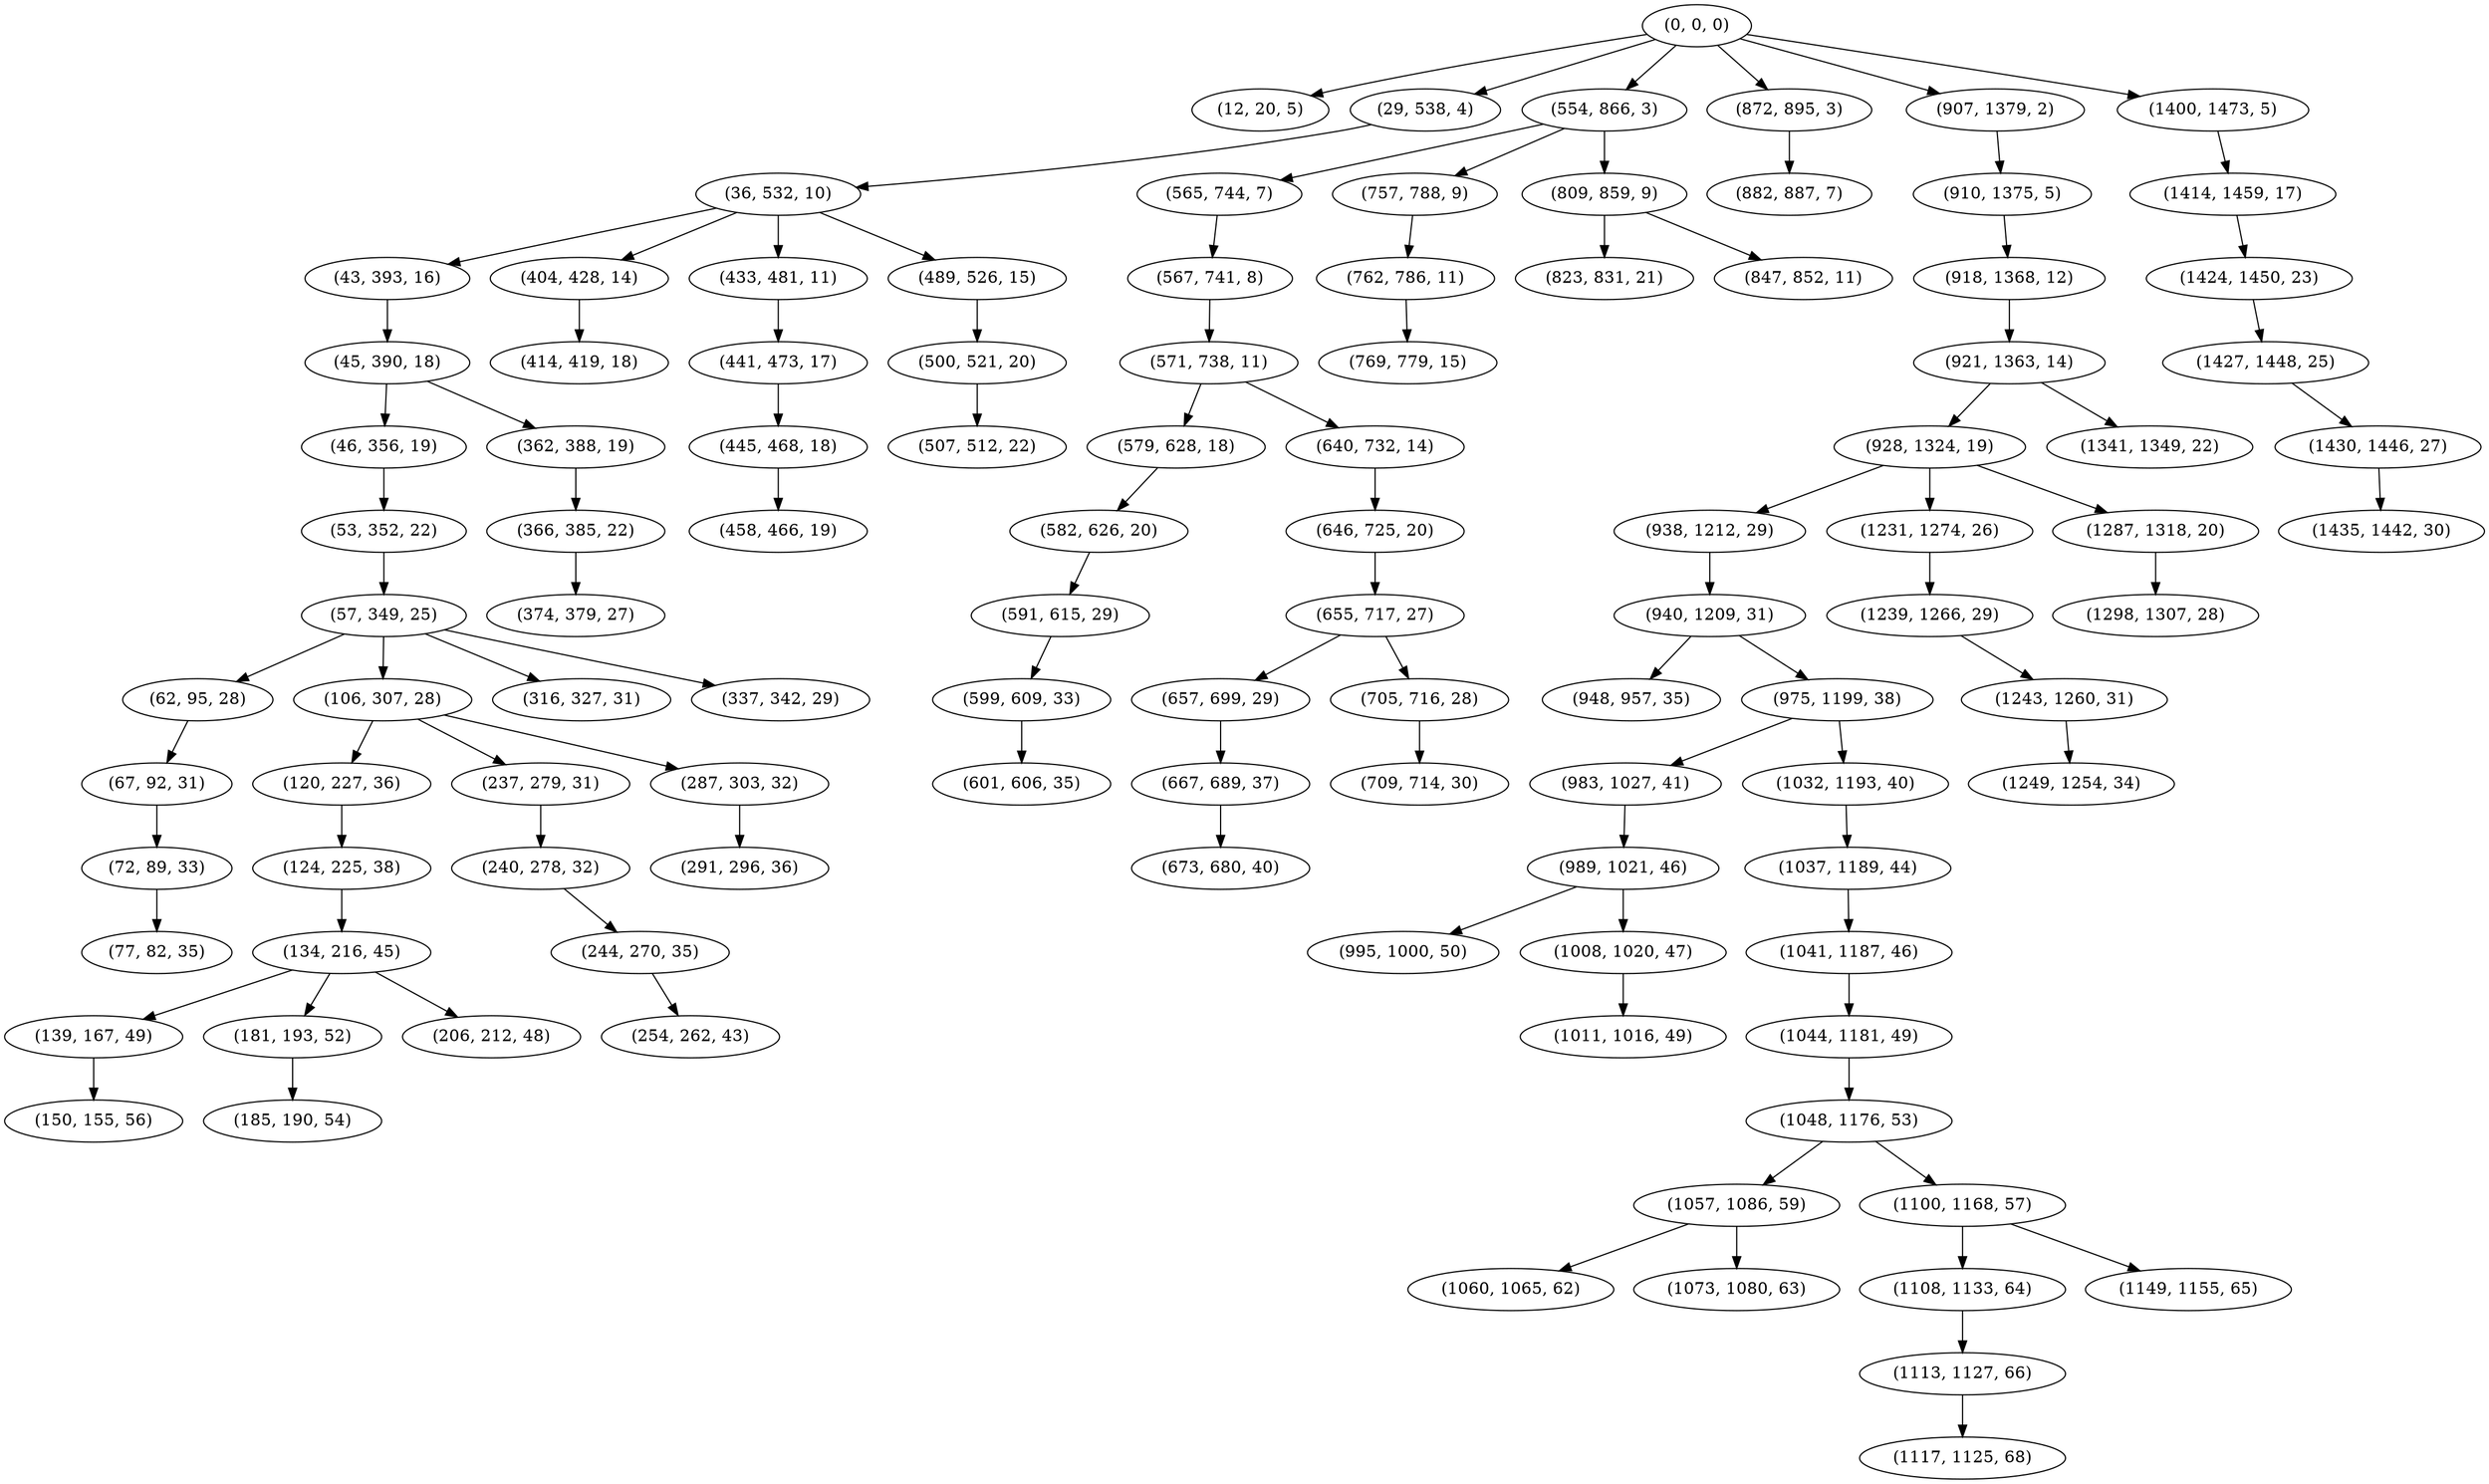 digraph tree {
    "(0, 0, 0)";
    "(12, 20, 5)";
    "(29, 538, 4)";
    "(36, 532, 10)";
    "(43, 393, 16)";
    "(45, 390, 18)";
    "(46, 356, 19)";
    "(53, 352, 22)";
    "(57, 349, 25)";
    "(62, 95, 28)";
    "(67, 92, 31)";
    "(72, 89, 33)";
    "(77, 82, 35)";
    "(106, 307, 28)";
    "(120, 227, 36)";
    "(124, 225, 38)";
    "(134, 216, 45)";
    "(139, 167, 49)";
    "(150, 155, 56)";
    "(181, 193, 52)";
    "(185, 190, 54)";
    "(206, 212, 48)";
    "(237, 279, 31)";
    "(240, 278, 32)";
    "(244, 270, 35)";
    "(254, 262, 43)";
    "(287, 303, 32)";
    "(291, 296, 36)";
    "(316, 327, 31)";
    "(337, 342, 29)";
    "(362, 388, 19)";
    "(366, 385, 22)";
    "(374, 379, 27)";
    "(404, 428, 14)";
    "(414, 419, 18)";
    "(433, 481, 11)";
    "(441, 473, 17)";
    "(445, 468, 18)";
    "(458, 466, 19)";
    "(489, 526, 15)";
    "(500, 521, 20)";
    "(507, 512, 22)";
    "(554, 866, 3)";
    "(565, 744, 7)";
    "(567, 741, 8)";
    "(571, 738, 11)";
    "(579, 628, 18)";
    "(582, 626, 20)";
    "(591, 615, 29)";
    "(599, 609, 33)";
    "(601, 606, 35)";
    "(640, 732, 14)";
    "(646, 725, 20)";
    "(655, 717, 27)";
    "(657, 699, 29)";
    "(667, 689, 37)";
    "(673, 680, 40)";
    "(705, 716, 28)";
    "(709, 714, 30)";
    "(757, 788, 9)";
    "(762, 786, 11)";
    "(769, 779, 15)";
    "(809, 859, 9)";
    "(823, 831, 21)";
    "(847, 852, 11)";
    "(872, 895, 3)";
    "(882, 887, 7)";
    "(907, 1379, 2)";
    "(910, 1375, 5)";
    "(918, 1368, 12)";
    "(921, 1363, 14)";
    "(928, 1324, 19)";
    "(938, 1212, 29)";
    "(940, 1209, 31)";
    "(948, 957, 35)";
    "(975, 1199, 38)";
    "(983, 1027, 41)";
    "(989, 1021, 46)";
    "(995, 1000, 50)";
    "(1008, 1020, 47)";
    "(1011, 1016, 49)";
    "(1032, 1193, 40)";
    "(1037, 1189, 44)";
    "(1041, 1187, 46)";
    "(1044, 1181, 49)";
    "(1048, 1176, 53)";
    "(1057, 1086, 59)";
    "(1060, 1065, 62)";
    "(1073, 1080, 63)";
    "(1100, 1168, 57)";
    "(1108, 1133, 64)";
    "(1113, 1127, 66)";
    "(1117, 1125, 68)";
    "(1149, 1155, 65)";
    "(1231, 1274, 26)";
    "(1239, 1266, 29)";
    "(1243, 1260, 31)";
    "(1249, 1254, 34)";
    "(1287, 1318, 20)";
    "(1298, 1307, 28)";
    "(1341, 1349, 22)";
    "(1400, 1473, 5)";
    "(1414, 1459, 17)";
    "(1424, 1450, 23)";
    "(1427, 1448, 25)";
    "(1430, 1446, 27)";
    "(1435, 1442, 30)";
    "(0, 0, 0)" -> "(12, 20, 5)";
    "(0, 0, 0)" -> "(29, 538, 4)";
    "(0, 0, 0)" -> "(554, 866, 3)";
    "(0, 0, 0)" -> "(872, 895, 3)";
    "(0, 0, 0)" -> "(907, 1379, 2)";
    "(0, 0, 0)" -> "(1400, 1473, 5)";
    "(29, 538, 4)" -> "(36, 532, 10)";
    "(36, 532, 10)" -> "(43, 393, 16)";
    "(36, 532, 10)" -> "(404, 428, 14)";
    "(36, 532, 10)" -> "(433, 481, 11)";
    "(36, 532, 10)" -> "(489, 526, 15)";
    "(43, 393, 16)" -> "(45, 390, 18)";
    "(45, 390, 18)" -> "(46, 356, 19)";
    "(45, 390, 18)" -> "(362, 388, 19)";
    "(46, 356, 19)" -> "(53, 352, 22)";
    "(53, 352, 22)" -> "(57, 349, 25)";
    "(57, 349, 25)" -> "(62, 95, 28)";
    "(57, 349, 25)" -> "(106, 307, 28)";
    "(57, 349, 25)" -> "(316, 327, 31)";
    "(57, 349, 25)" -> "(337, 342, 29)";
    "(62, 95, 28)" -> "(67, 92, 31)";
    "(67, 92, 31)" -> "(72, 89, 33)";
    "(72, 89, 33)" -> "(77, 82, 35)";
    "(106, 307, 28)" -> "(120, 227, 36)";
    "(106, 307, 28)" -> "(237, 279, 31)";
    "(106, 307, 28)" -> "(287, 303, 32)";
    "(120, 227, 36)" -> "(124, 225, 38)";
    "(124, 225, 38)" -> "(134, 216, 45)";
    "(134, 216, 45)" -> "(139, 167, 49)";
    "(134, 216, 45)" -> "(181, 193, 52)";
    "(134, 216, 45)" -> "(206, 212, 48)";
    "(139, 167, 49)" -> "(150, 155, 56)";
    "(181, 193, 52)" -> "(185, 190, 54)";
    "(237, 279, 31)" -> "(240, 278, 32)";
    "(240, 278, 32)" -> "(244, 270, 35)";
    "(244, 270, 35)" -> "(254, 262, 43)";
    "(287, 303, 32)" -> "(291, 296, 36)";
    "(362, 388, 19)" -> "(366, 385, 22)";
    "(366, 385, 22)" -> "(374, 379, 27)";
    "(404, 428, 14)" -> "(414, 419, 18)";
    "(433, 481, 11)" -> "(441, 473, 17)";
    "(441, 473, 17)" -> "(445, 468, 18)";
    "(445, 468, 18)" -> "(458, 466, 19)";
    "(489, 526, 15)" -> "(500, 521, 20)";
    "(500, 521, 20)" -> "(507, 512, 22)";
    "(554, 866, 3)" -> "(565, 744, 7)";
    "(554, 866, 3)" -> "(757, 788, 9)";
    "(554, 866, 3)" -> "(809, 859, 9)";
    "(565, 744, 7)" -> "(567, 741, 8)";
    "(567, 741, 8)" -> "(571, 738, 11)";
    "(571, 738, 11)" -> "(579, 628, 18)";
    "(571, 738, 11)" -> "(640, 732, 14)";
    "(579, 628, 18)" -> "(582, 626, 20)";
    "(582, 626, 20)" -> "(591, 615, 29)";
    "(591, 615, 29)" -> "(599, 609, 33)";
    "(599, 609, 33)" -> "(601, 606, 35)";
    "(640, 732, 14)" -> "(646, 725, 20)";
    "(646, 725, 20)" -> "(655, 717, 27)";
    "(655, 717, 27)" -> "(657, 699, 29)";
    "(655, 717, 27)" -> "(705, 716, 28)";
    "(657, 699, 29)" -> "(667, 689, 37)";
    "(667, 689, 37)" -> "(673, 680, 40)";
    "(705, 716, 28)" -> "(709, 714, 30)";
    "(757, 788, 9)" -> "(762, 786, 11)";
    "(762, 786, 11)" -> "(769, 779, 15)";
    "(809, 859, 9)" -> "(823, 831, 21)";
    "(809, 859, 9)" -> "(847, 852, 11)";
    "(872, 895, 3)" -> "(882, 887, 7)";
    "(907, 1379, 2)" -> "(910, 1375, 5)";
    "(910, 1375, 5)" -> "(918, 1368, 12)";
    "(918, 1368, 12)" -> "(921, 1363, 14)";
    "(921, 1363, 14)" -> "(928, 1324, 19)";
    "(921, 1363, 14)" -> "(1341, 1349, 22)";
    "(928, 1324, 19)" -> "(938, 1212, 29)";
    "(928, 1324, 19)" -> "(1231, 1274, 26)";
    "(928, 1324, 19)" -> "(1287, 1318, 20)";
    "(938, 1212, 29)" -> "(940, 1209, 31)";
    "(940, 1209, 31)" -> "(948, 957, 35)";
    "(940, 1209, 31)" -> "(975, 1199, 38)";
    "(975, 1199, 38)" -> "(983, 1027, 41)";
    "(975, 1199, 38)" -> "(1032, 1193, 40)";
    "(983, 1027, 41)" -> "(989, 1021, 46)";
    "(989, 1021, 46)" -> "(995, 1000, 50)";
    "(989, 1021, 46)" -> "(1008, 1020, 47)";
    "(1008, 1020, 47)" -> "(1011, 1016, 49)";
    "(1032, 1193, 40)" -> "(1037, 1189, 44)";
    "(1037, 1189, 44)" -> "(1041, 1187, 46)";
    "(1041, 1187, 46)" -> "(1044, 1181, 49)";
    "(1044, 1181, 49)" -> "(1048, 1176, 53)";
    "(1048, 1176, 53)" -> "(1057, 1086, 59)";
    "(1048, 1176, 53)" -> "(1100, 1168, 57)";
    "(1057, 1086, 59)" -> "(1060, 1065, 62)";
    "(1057, 1086, 59)" -> "(1073, 1080, 63)";
    "(1100, 1168, 57)" -> "(1108, 1133, 64)";
    "(1100, 1168, 57)" -> "(1149, 1155, 65)";
    "(1108, 1133, 64)" -> "(1113, 1127, 66)";
    "(1113, 1127, 66)" -> "(1117, 1125, 68)";
    "(1231, 1274, 26)" -> "(1239, 1266, 29)";
    "(1239, 1266, 29)" -> "(1243, 1260, 31)";
    "(1243, 1260, 31)" -> "(1249, 1254, 34)";
    "(1287, 1318, 20)" -> "(1298, 1307, 28)";
    "(1400, 1473, 5)" -> "(1414, 1459, 17)";
    "(1414, 1459, 17)" -> "(1424, 1450, 23)";
    "(1424, 1450, 23)" -> "(1427, 1448, 25)";
    "(1427, 1448, 25)" -> "(1430, 1446, 27)";
    "(1430, 1446, 27)" -> "(1435, 1442, 30)";
}
